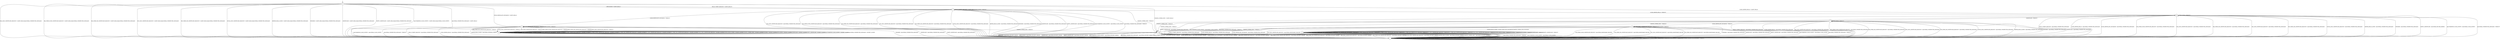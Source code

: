 digraph g {

	s0 [shape="circle" label="s0"];
	s1 [shape="circle" label="s1"];
	s2 [shape="circle" label="s2"];
	s3 [shape="circle" label="s3"];
	s4 [shape="circle" label="s4"];
	s5 [shape="circle" label="s5"];
	s6 [shape="circle" label="s6"];
	s7 [shape="circle" label="s7"];
	s8 [shape="circle" label="s8"];
	s9 [shape="circle" label="s9"];
	s0 -> s3 [label="HELLO_VERIFY_REQUEST / CLIENT_HELLO+"];
	s0 -> s6 [label="ECDH_SERVER_HELLO / CLIENT_HELLO"];
	s0 -> s2 [label="ECDH_SERVER_KEY_EXCHANGE / CLIENT_HELLO"];
	s0 -> s1 [label="RSA_SIGN_CERTIFICATE_REQUEST / CLIENT_HELLO|Alert(FATAL,UNEXPECTED_MESSAGE)"];
	s0 -> s1 [label="RSA_FIXED_ECDH_CERTIFICATE_REQUEST / CLIENT_HELLO|Alert(FATAL,UNEXPECTED_MESSAGE)"];
	s0 -> s1 [label="RSA_FIXED_DH_CERTIFICATE_REQUEST / CLIENT_HELLO|Alert(FATAL,UNEXPECTED_MESSAGE)"];
	s0 -> s1 [label="DSS_SIGN_CERTIFICATE_REQUEST / CLIENT_HELLO|Alert(FATAL,UNEXPECTED_MESSAGE)"];
	s0 -> s1 [label="DSS_FIXED_DH_CERTIFICATE_REQUEST / CLIENT_HELLO|Alert(FATAL,UNEXPECTED_MESSAGE)"];
	s0 -> s1 [label="ECDSA_SIGN_CERTIFICATE_REQUEST / CLIENT_HELLO|Alert(FATAL,UNEXPECTED_MESSAGE)"];
	s0 -> s1 [label="SERVER_HELLO_DONE / CLIENT_HELLO|Alert(FATAL,UNEXPECTED_MESSAGE)"];
	s0 -> s4 [label="CHANGE_CIPHER_SPEC / CLIENT_HELLO"];
	s0 -> s1 [label="FINISHED / CLIENT_HELLO|Alert(FATAL,UNEXPECTED_MESSAGE)"];
	s0 -> s3 [label="APPLICATION / CLIENT_HELLO"];
	s0 -> s1 [label="CERTIFICATE / CLIENT_HELLO|Alert(FATAL,UNEXPECTED_MESSAGE)"];
	s0 -> s1 [label="EMPTY_CERTIFICATE / CLIENT_HELLO|Alert(FATAL,UNEXPECTED_MESSAGE)"];
	s0 -> s1 [label="Alert(WARNING,CLOSE_NOTIFY) / CLIENT_HELLO|Alert(FATAL,CLOSE_NOTIFY)"];
	s0 -> s1 [label="Alert(FATAL,UNEXPECTED_MESSAGE) / CLIENT_HELLO"];
	s1 -> s1 [label="HELLO_VERIFY_REQUEST / TIMEOUT"];
	s1 -> s1 [label="ECDH_SERVER_HELLO / TIMEOUT"];
	s1 -> s1 [label="ECDH_SERVER_KEY_EXCHANGE / TIMEOUT"];
	s1 -> s1 [label="RSA_SIGN_CERTIFICATE_REQUEST / TIMEOUT"];
	s1 -> s1 [label="RSA_FIXED_ECDH_CERTIFICATE_REQUEST / TIMEOUT"];
	s1 -> s1 [label="RSA_FIXED_DH_CERTIFICATE_REQUEST / TIMEOUT"];
	s1 -> s1 [label="DSS_SIGN_CERTIFICATE_REQUEST / TIMEOUT"];
	s1 -> s1 [label="DSS_FIXED_DH_CERTIFICATE_REQUEST / TIMEOUT"];
	s1 -> s1 [label="ECDSA_SIGN_CERTIFICATE_REQUEST / TIMEOUT"];
	s1 -> s1 [label="SERVER_HELLO_DONE / TIMEOUT"];
	s1 -> s1 [label="CHANGE_CIPHER_SPEC / TIMEOUT"];
	s1 -> s1 [label="FINISHED / TIMEOUT"];
	s1 -> s1 [label="APPLICATION / TIMEOUT"];
	s1 -> s1 [label="CERTIFICATE / TIMEOUT"];
	s1 -> s1 [label="EMPTY_CERTIFICATE / TIMEOUT"];
	s1 -> s1 [label="Alert(WARNING,CLOSE_NOTIFY) / TIMEOUT"];
	s1 -> s1 [label="Alert(FATAL,UNEXPECTED_MESSAGE) / TIMEOUT"];
	s2 -> s1 [label="HELLO_VERIFY_REQUEST / Alert(FATAL,UNEXPECTED_MESSAGE)"];
	s2 -> s1 [label="ECDH_SERVER_HELLO / Alert(FATAL,UNEXPECTED_MESSAGE)"];
	s2 -> s2 [label="ECDH_SERVER_KEY_EXCHANGE / TIMEOUT"];
	s2 -> s5 [label="RSA_SIGN_CERTIFICATE_REQUEST / TIMEOUT"];
	s2 -> s5 [label="RSA_FIXED_ECDH_CERTIFICATE_REQUEST / TIMEOUT"];
	s2 -> s5 [label="RSA_FIXED_DH_CERTIFICATE_REQUEST / TIMEOUT"];
	s2 -> s5 [label="DSS_SIGN_CERTIFICATE_REQUEST / TIMEOUT"];
	s2 -> s5 [label="DSS_FIXED_DH_CERTIFICATE_REQUEST / TIMEOUT"];
	s2 -> s5 [label="ECDSA_SIGN_CERTIFICATE_REQUEST / TIMEOUT"];
	s2 -> s1 [label="SERVER_HELLO_DONE / Alert(FATAL,INTERNAL_ERROR)"];
	s2 -> s4 [label="CHANGE_CIPHER_SPEC / TIMEOUT"];
	s2 -> s1 [label="FINISHED / Alert(FATAL,UNEXPECTED_MESSAGE)"];
	s2 -> s2 [label="APPLICATION / TIMEOUT"];
	s2 -> s1 [label="CERTIFICATE / Alert(FATAL,UNEXPECTED_MESSAGE)"];
	s2 -> s1 [label="EMPTY_CERTIFICATE / Alert(FATAL,UNEXPECTED_MESSAGE)"];
	s2 -> s1 [label="Alert(WARNING,CLOSE_NOTIFY) / Alert(FATAL,CLOSE_NOTIFY)"];
	s2 -> s1 [label="Alert(FATAL,UNEXPECTED_MESSAGE) / TIMEOUT"];
	s3 -> s3 [label="HELLO_VERIFY_REQUEST / CLIENT_HELLO"];
	s3 -> s6 [label="ECDH_SERVER_HELLO / TIMEOUT"];
	s3 -> s2 [label="ECDH_SERVER_KEY_EXCHANGE / TIMEOUT"];
	s3 -> s1 [label="RSA_SIGN_CERTIFICATE_REQUEST / Alert(FATAL,UNEXPECTED_MESSAGE)"];
	s3 -> s1 [label="RSA_FIXED_ECDH_CERTIFICATE_REQUEST / Alert(FATAL,UNEXPECTED_MESSAGE)"];
	s3 -> s1 [label="RSA_FIXED_DH_CERTIFICATE_REQUEST / Alert(FATAL,UNEXPECTED_MESSAGE)"];
	s3 -> s1 [label="DSS_SIGN_CERTIFICATE_REQUEST / Alert(FATAL,UNEXPECTED_MESSAGE)"];
	s3 -> s1 [label="DSS_FIXED_DH_CERTIFICATE_REQUEST / Alert(FATAL,UNEXPECTED_MESSAGE)"];
	s3 -> s1 [label="ECDSA_SIGN_CERTIFICATE_REQUEST / Alert(FATAL,UNEXPECTED_MESSAGE)"];
	s3 -> s1 [label="SERVER_HELLO_DONE / Alert(FATAL,UNEXPECTED_MESSAGE)"];
	s3 -> s4 [label="CHANGE_CIPHER_SPEC / TIMEOUT"];
	s3 -> s1 [label="FINISHED / Alert(FATAL,UNEXPECTED_MESSAGE)"];
	s3 -> s3 [label="APPLICATION / TIMEOUT"];
	s3 -> s1 [label="CERTIFICATE / Alert(FATAL,UNEXPECTED_MESSAGE)"];
	s3 -> s1 [label="EMPTY_CERTIFICATE / Alert(FATAL,UNEXPECTED_MESSAGE)"];
	s3 -> s1 [label="Alert(WARNING,CLOSE_NOTIFY) / Alert(FATAL,CLOSE_NOTIFY)"];
	s3 -> s1 [label="Alert(FATAL,UNEXPECTED_MESSAGE) / TIMEOUT"];
	s4 -> s1 [label="HELLO_VERIFY_REQUEST / Alert(FATAL,DECRYPT_ERROR)"];
	s4 -> s1 [label="ECDH_SERVER_HELLO / Alert(FATAL,DECRYPT_ERROR)"];
	s4 -> s1 [label="ECDH_SERVER_KEY_EXCHANGE / Alert(FATAL,DECRYPT_ERROR)"];
	s4 -> s1 [label="RSA_SIGN_CERTIFICATE_REQUEST / Alert(FATAL,DECRYPT_ERROR)"];
	s4 -> s1 [label="RSA_FIXED_ECDH_CERTIFICATE_REQUEST / Alert(FATAL,DECRYPT_ERROR)"];
	s4 -> s1 [label="RSA_FIXED_DH_CERTIFICATE_REQUEST / Alert(FATAL,DECRYPT_ERROR)"];
	s4 -> s1 [label="DSS_SIGN_CERTIFICATE_REQUEST / Alert(FATAL,DECRYPT_ERROR)"];
	s4 -> s1 [label="DSS_FIXED_DH_CERTIFICATE_REQUEST / Alert(FATAL,DECRYPT_ERROR)"];
	s4 -> s1 [label="ECDSA_SIGN_CERTIFICATE_REQUEST / Alert(FATAL,DECRYPT_ERROR)"];
	s4 -> s1 [label="SERVER_HELLO_DONE / Alert(FATAL,DECRYPT_ERROR)"];
	s4 -> s1 [label="CHANGE_CIPHER_SPEC / Alert(FATAL,DECRYPT_ERROR)"];
	s4 -> s1 [label="FINISHED / Alert(FATAL,DECRYPT_ERROR)"];
	s4 -> s1 [label="APPLICATION / Alert(FATAL,DECRYPT_ERROR)"];
	s4 -> s1 [label="CERTIFICATE / Alert(FATAL,DECRYPT_ERROR)"];
	s4 -> s1 [label="EMPTY_CERTIFICATE / Alert(FATAL,DECRYPT_ERROR)"];
	s4 -> s1 [label="Alert(WARNING,CLOSE_NOTIFY) / Alert(FATAL,DECRYPT_ERROR)"];
	s4 -> s1 [label="Alert(FATAL,UNEXPECTED_MESSAGE) / Alert(FATAL,DECRYPT_ERROR)"];
	s5 -> s5 [label="HELLO_VERIFY_REQUEST / SOCKET_CLOSED"];
	s5 -> s5 [label="ECDH_SERVER_HELLO / SOCKET_CLOSED"];
	s5 -> s5 [label="ECDH_SERVER_KEY_EXCHANGE / SOCKET_CLOSED"];
	s5 -> s5 [label="RSA_SIGN_CERTIFICATE_REQUEST / SOCKET_CLOSED"];
	s5 -> s5 [label="RSA_FIXED_ECDH_CERTIFICATE_REQUEST / SOCKET_CLOSED"];
	s5 -> s5 [label="RSA_FIXED_DH_CERTIFICATE_REQUEST / SOCKET_CLOSED"];
	s5 -> s5 [label="DSS_SIGN_CERTIFICATE_REQUEST / SOCKET_CLOSED"];
	s5 -> s5 [label="DSS_FIXED_DH_CERTIFICATE_REQUEST / SOCKET_CLOSED"];
	s5 -> s5 [label="ECDSA_SIGN_CERTIFICATE_REQUEST / SOCKET_CLOSED"];
	s5 -> s5 [label="SERVER_HELLO_DONE / SOCKET_CLOSED"];
	s5 -> s5 [label="CHANGE_CIPHER_SPEC / SOCKET_CLOSED"];
	s5 -> s5 [label="FINISHED / SOCKET_CLOSED"];
	s5 -> s5 [label="APPLICATION / SOCKET_CLOSED"];
	s5 -> s5 [label="CERTIFICATE / SOCKET_CLOSED"];
	s5 -> s5 [label="EMPTY_CERTIFICATE / SOCKET_CLOSED"];
	s5 -> s5 [label="Alert(WARNING,CLOSE_NOTIFY) / SOCKET_CLOSED"];
	s5 -> s5 [label="Alert(FATAL,UNEXPECTED_MESSAGE) / SOCKET_CLOSED"];
	s6 -> s1 [label="HELLO_VERIFY_REQUEST / Alert(FATAL,UNEXPECTED_MESSAGE)"];
	s6 -> s1 [label="ECDH_SERVER_HELLO / Alert(FATAL,UNEXPECTED_MESSAGE)"];
	s6 -> s1 [label="ECDH_SERVER_KEY_EXCHANGE / Alert(FATAL,UNEXPECTED_MESSAGE)"];
	s6 -> s1 [label="RSA_SIGN_CERTIFICATE_REQUEST / Alert(FATAL,UNEXPECTED_MESSAGE)"];
	s6 -> s1 [label="RSA_FIXED_ECDH_CERTIFICATE_REQUEST / Alert(FATAL,UNEXPECTED_MESSAGE)"];
	s6 -> s1 [label="RSA_FIXED_DH_CERTIFICATE_REQUEST / Alert(FATAL,UNEXPECTED_MESSAGE)"];
	s6 -> s1 [label="DSS_SIGN_CERTIFICATE_REQUEST / Alert(FATAL,UNEXPECTED_MESSAGE)"];
	s6 -> s1 [label="DSS_FIXED_DH_CERTIFICATE_REQUEST / Alert(FATAL,UNEXPECTED_MESSAGE)"];
	s6 -> s1 [label="ECDSA_SIGN_CERTIFICATE_REQUEST / Alert(FATAL,UNEXPECTED_MESSAGE)"];
	s6 -> s1 [label="SERVER_HELLO_DONE / Alert(FATAL,UNEXPECTED_MESSAGE)"];
	s6 -> s4 [label="CHANGE_CIPHER_SPEC / TIMEOUT"];
	s6 -> s1 [label="FINISHED / Alert(FATAL,UNEXPECTED_MESSAGE)"];
	s6 -> s6 [label="APPLICATION / TIMEOUT"];
	s6 -> s7 [label="CERTIFICATE / TIMEOUT"];
	s6 -> s1 [label="EMPTY_CERTIFICATE / Alert(FATAL,DECODE_ERROR)"];
	s6 -> s1 [label="Alert(WARNING,CLOSE_NOTIFY) / Alert(FATAL,CLOSE_NOTIFY)"];
	s6 -> s1 [label="Alert(FATAL,UNEXPECTED_MESSAGE) / TIMEOUT"];
	s7 -> s1 [label="HELLO_VERIFY_REQUEST / Alert(FATAL,UNEXPECTED_MESSAGE)"];
	s7 -> s1 [label="ECDH_SERVER_HELLO / Alert(FATAL,UNEXPECTED_MESSAGE)"];
	s7 -> s8 [label="ECDH_SERVER_KEY_EXCHANGE / TIMEOUT"];
	s7 -> s1 [label="RSA_SIGN_CERTIFICATE_REQUEST / Alert(FATAL,UNEXPECTED_MESSAGE)"];
	s7 -> s1 [label="RSA_FIXED_ECDH_CERTIFICATE_REQUEST / Alert(FATAL,UNEXPECTED_MESSAGE)"];
	s7 -> s1 [label="RSA_FIXED_DH_CERTIFICATE_REQUEST / Alert(FATAL,UNEXPECTED_MESSAGE)"];
	s7 -> s1 [label="DSS_SIGN_CERTIFICATE_REQUEST / Alert(FATAL,UNEXPECTED_MESSAGE)"];
	s7 -> s1 [label="DSS_FIXED_DH_CERTIFICATE_REQUEST / Alert(FATAL,UNEXPECTED_MESSAGE)"];
	s7 -> s1 [label="ECDSA_SIGN_CERTIFICATE_REQUEST / Alert(FATAL,UNEXPECTED_MESSAGE)"];
	s7 -> s1 [label="SERVER_HELLO_DONE / Alert(FATAL,UNEXPECTED_MESSAGE)"];
	s7 -> s4 [label="CHANGE_CIPHER_SPEC / TIMEOUT"];
	s7 -> s1 [label="FINISHED / Alert(FATAL,UNEXPECTED_MESSAGE)"];
	s7 -> s7 [label="APPLICATION / TIMEOUT"];
	s7 -> s1 [label="CERTIFICATE / Alert(FATAL,UNEXPECTED_MESSAGE)"];
	s7 -> s1 [label="EMPTY_CERTIFICATE / Alert(FATAL,UNEXPECTED_MESSAGE)"];
	s7 -> s1 [label="Alert(WARNING,CLOSE_NOTIFY) / Alert(FATAL,CLOSE_NOTIFY)"];
	s7 -> s1 [label="Alert(FATAL,UNEXPECTED_MESSAGE) / TIMEOUT"];
	s8 -> s1 [label="HELLO_VERIFY_REQUEST / Alert(FATAL,UNEXPECTED_MESSAGE)"];
	s8 -> s1 [label="ECDH_SERVER_HELLO / Alert(FATAL,UNEXPECTED_MESSAGE)"];
	s8 -> s1 [label="ECDH_SERVER_KEY_EXCHANGE / Alert(FATAL,UNEXPECTED_MESSAGE)"];
	s8 -> s1 [label="RSA_SIGN_CERTIFICATE_REQUEST / Alert(FATAL,HANDSHAKE_FAILURE)"];
	s8 -> s1 [label="RSA_FIXED_ECDH_CERTIFICATE_REQUEST / Alert(FATAL,HANDSHAKE_FAILURE)"];
	s8 -> s1 [label="RSA_FIXED_DH_CERTIFICATE_REQUEST / Alert(FATAL,HANDSHAKE_FAILURE)"];
	s8 -> s1 [label="DSS_SIGN_CERTIFICATE_REQUEST / Alert(FATAL,HANDSHAKE_FAILURE)"];
	s8 -> s1 [label="DSS_FIXED_DH_CERTIFICATE_REQUEST / Alert(FATAL,HANDSHAKE_FAILURE)"];
	s8 -> s8 [label="ECDSA_SIGN_CERTIFICATE_REQUEST / TIMEOUT"];
	s8 -> s9 [label="SERVER_HELLO_DONE / ECDH_CLIENT_KEY_EXCHANGE|CHANGE_CIPHER_SPEC|FINISHED"];
	s8 -> s4 [label="CHANGE_CIPHER_SPEC / TIMEOUT"];
	s8 -> s1 [label="FINISHED / Alert(FATAL,UNEXPECTED_MESSAGE)"];
	s8 -> s8 [label="APPLICATION / TIMEOUT"];
	s8 -> s1 [label="CERTIFICATE / Alert(FATAL,UNEXPECTED_MESSAGE)"];
	s8 -> s1 [label="EMPTY_CERTIFICATE / Alert(FATAL,UNEXPECTED_MESSAGE)"];
	s8 -> s1 [label="Alert(WARNING,CLOSE_NOTIFY) / Alert(FATAL,CLOSE_NOTIFY)"];
	s8 -> s1 [label="Alert(FATAL,UNEXPECTED_MESSAGE) / TIMEOUT"];
	s9 -> s9 [label="HELLO_VERIFY_REQUEST / TIMEOUT"];
	s9 -> s9 [label="ECDH_SERVER_HELLO / TIMEOUT"];
	s9 -> s9 [label="ECDH_SERVER_KEY_EXCHANGE / TIMEOUT"];
	s9 -> s9 [label="RSA_SIGN_CERTIFICATE_REQUEST / TIMEOUT"];
	s9 -> s9 [label="RSA_FIXED_ECDH_CERTIFICATE_REQUEST / TIMEOUT"];
	s9 -> s9 [label="RSA_FIXED_DH_CERTIFICATE_REQUEST / TIMEOUT"];
	s9 -> s9 [label="DSS_SIGN_CERTIFICATE_REQUEST / TIMEOUT"];
	s9 -> s9 [label="DSS_FIXED_DH_CERTIFICATE_REQUEST / TIMEOUT"];
	s9 -> s9 [label="ECDSA_SIGN_CERTIFICATE_REQUEST / TIMEOUT"];
	s9 -> s9 [label="SERVER_HELLO_DONE / TIMEOUT"];
	s9 -> s6 [label="CHANGE_CIPHER_SPEC / TIMEOUT"];
	s9 -> s9 [label="FINISHED / TIMEOUT"];
	s9 -> s9 [label="APPLICATION / TIMEOUT"];
	s9 -> s9 [label="CERTIFICATE / TIMEOUT"];
	s9 -> s9 [label="EMPTY_CERTIFICATE / TIMEOUT"];
	s9 -> s1 [label="Alert(WARNING,CLOSE_NOTIFY) / Alert(FATAL,CLOSE_NOTIFY)"];
	s9 -> s1 [label="Alert(FATAL,UNEXPECTED_MESSAGE) / TIMEOUT"];

__start0 [label="" shape="none" width="0" height="0"];
__start0 -> s0;

}
